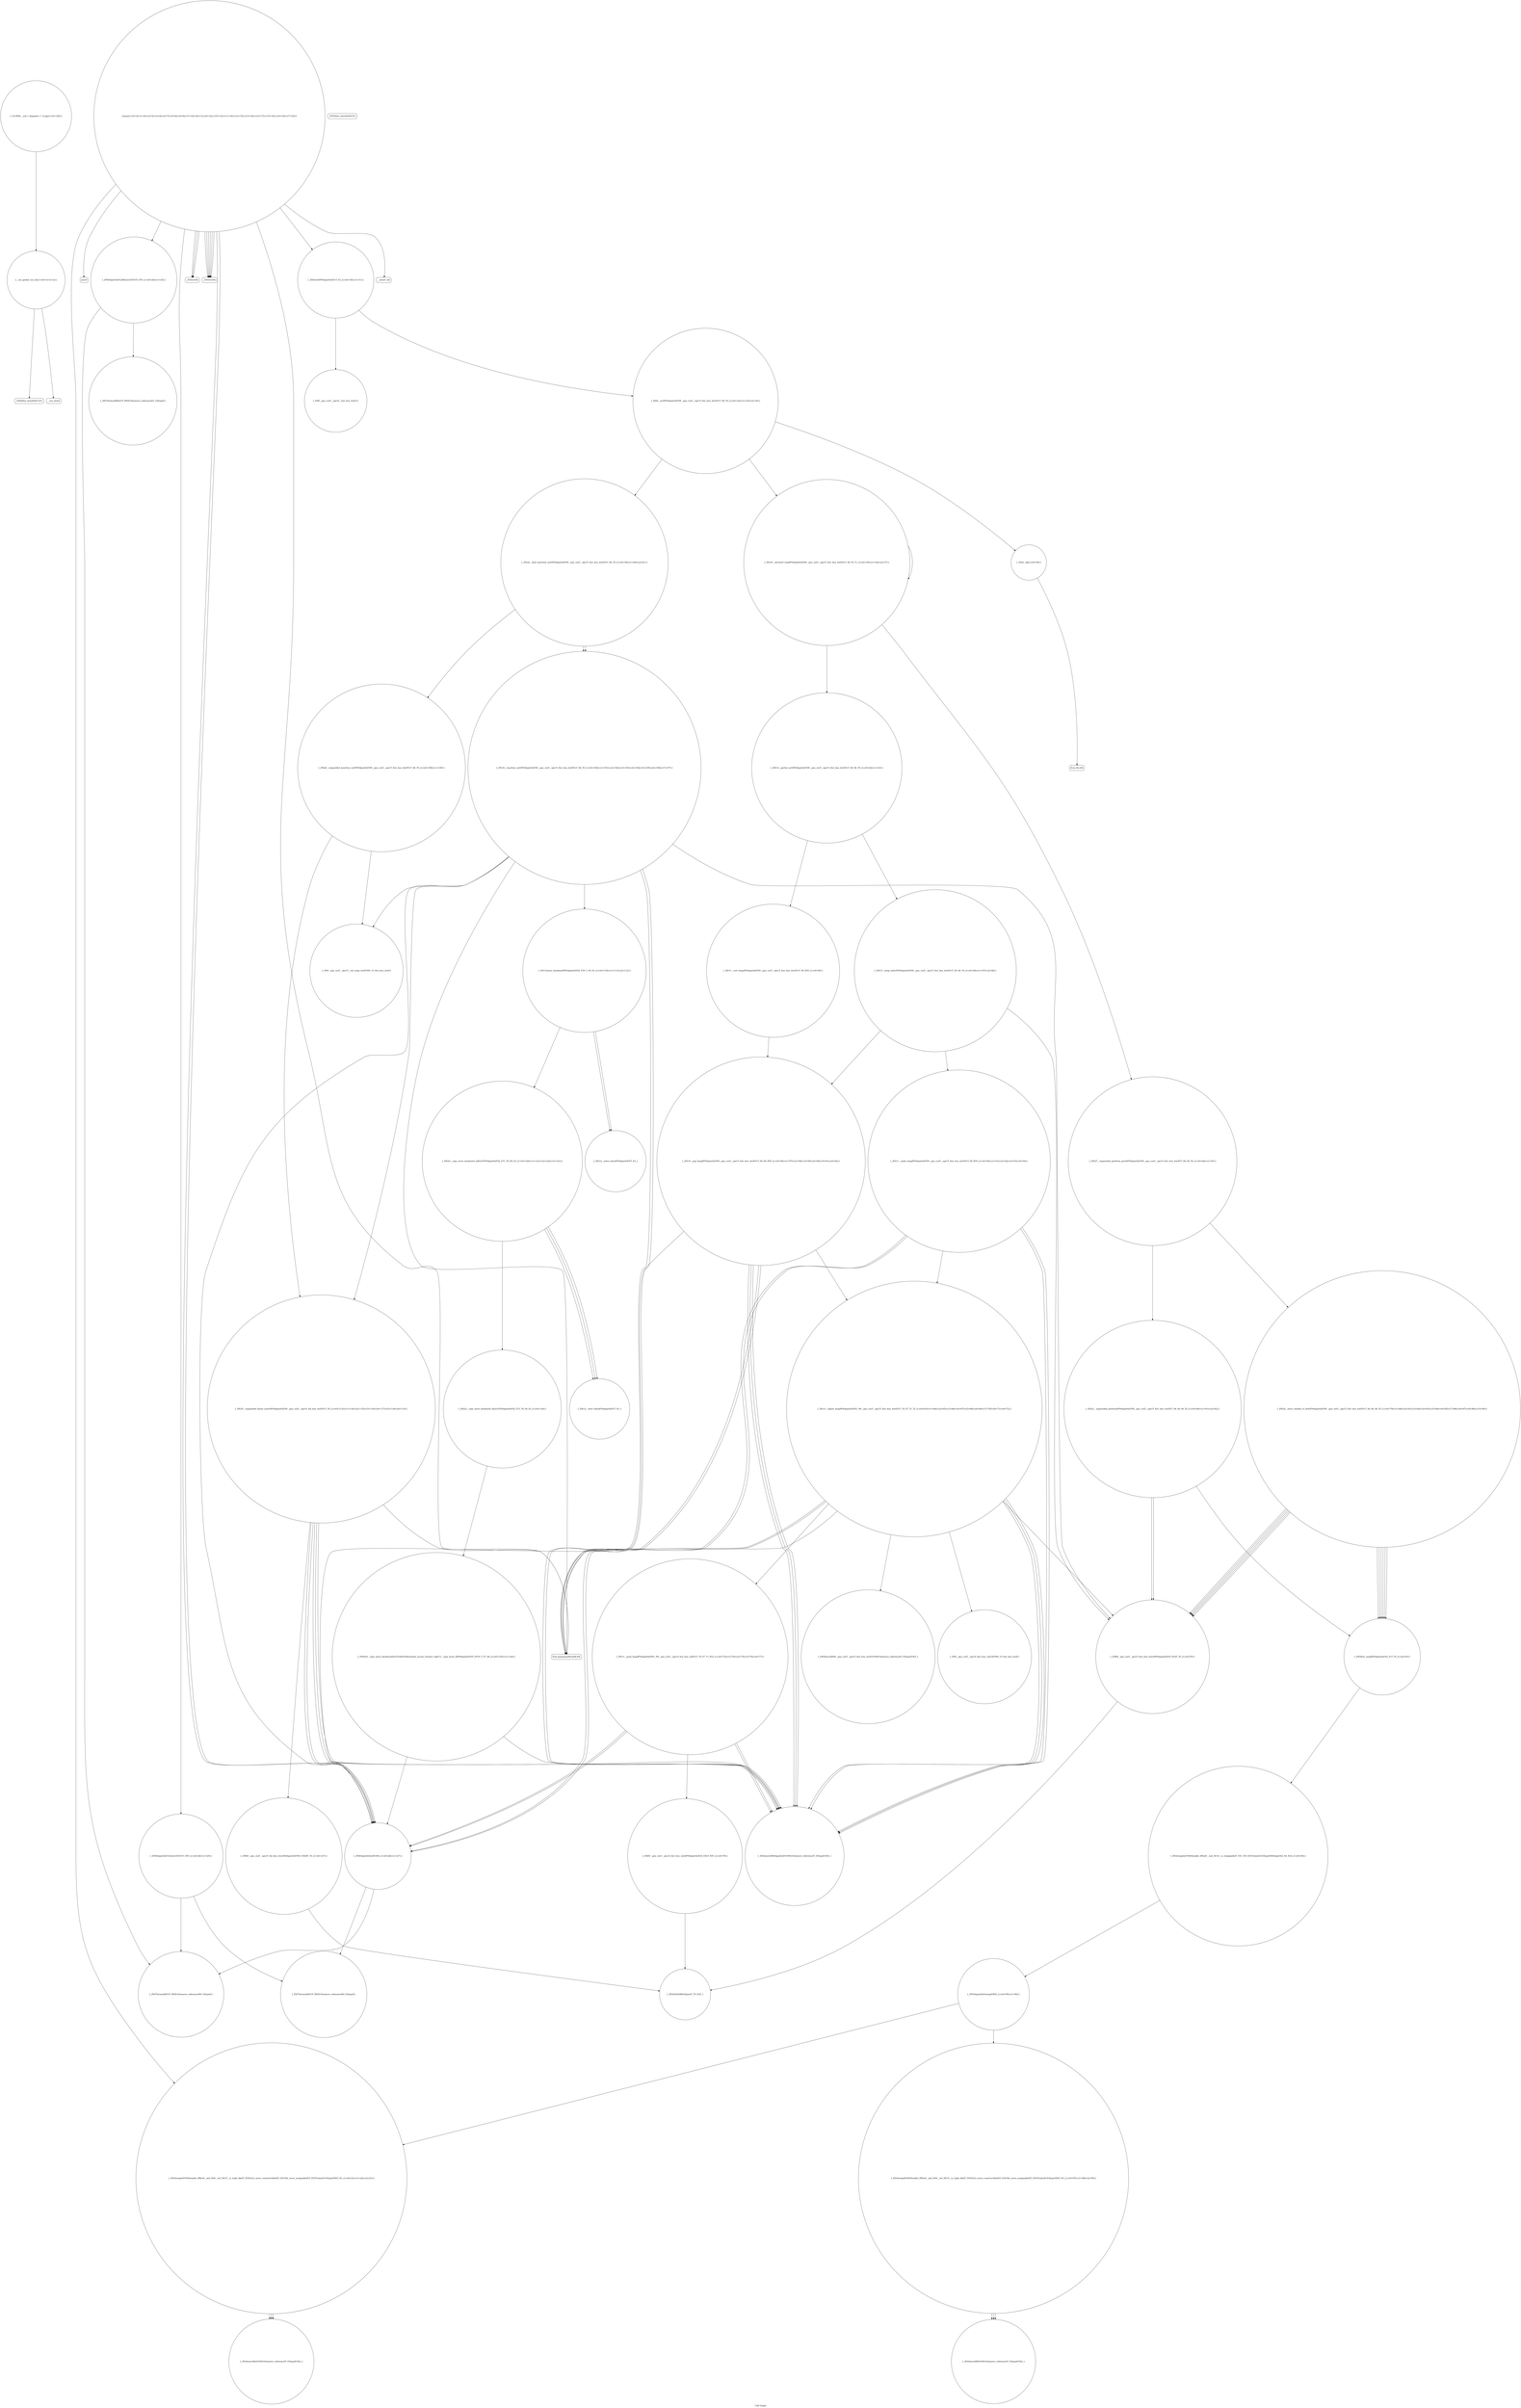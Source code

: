 digraph "Call Graph" {
	label="Call Graph";

	Node0x563264b6c720 [shape=record,shape=circle,label="{__cxx_global_var_init|{<s0>1|<s1>2}}"];
	Node0x563264b6c720:s0 -> Node0x563264b6c7a0[color=black];
	Node0x563264b6c720:s1 -> Node0x563264d3abc0[color=black];
	Node0x563264d3c0c0 [shape=record,shape=Mrecord,label="{llvm.ctlz.i64}"];
	Node0x563264d3adc0 [shape=record,shape=circle,label="{_ZSt4swapIxENSt9enable_ifIXsr6__and_ISt6__not_ISt15__is_tuple_likeIT_EESt21is_move_constructibleIS3_ESt18is_move_assignableIS3_EEE5valueEvE4typeERS3_SC_|{<s0>21|<s1>22|<s2>23}}"];
	Node0x563264d3adc0:s0 -> Node0x563264d3b340[color=black];
	Node0x563264d3adc0:s1 -> Node0x563264d3b340[color=black];
	Node0x563264d3adc0:s2 -> Node0x563264d3b340[color=black];
	Node0x563264d3d460 [shape=record,shape=circle,label="{_ZSt12__miter_baseIPSt4pairIxiEET_S3_}"];
	Node0x563264d3b140 [shape=record,shape=Mrecord,label="{printf}"];
	Node0x563264d3b4c0 [shape=record,shape=circle,label="{_ZSt16__introsort_loopIPSt4pairIxiElN9__gnu_cxx5__ops15_Iter_less_iterEEvT_S6_T0_T1_|{<s0>35|<s1>36|<s2>37}}"];
	Node0x563264d3b4c0:s0 -> Node0x563264d3b640[color=black];
	Node0x563264d3b4c0:s1 -> Node0x563264d3b6c0[color=black];
	Node0x563264d3b4c0:s2 -> Node0x563264d3b4c0[color=black];
	Node0x563264d3b840 [shape=record,shape=circle,label="{_ZSt11__make_heapIPSt4pairIxiEN9__gnu_cxx5__ops15_Iter_less_iterEEvT_S6_RT0_|{<s0>50|<s1>51|<s2>52|<s3>53|<s4>54}}"];
	Node0x563264d3b840:s0 -> Node0x563264d3b9c0[color=black];
	Node0x563264d3b840:s1 -> Node0x563264d3b040[color=black];
	Node0x563264d3b840:s2 -> Node0x563264d3b9c0[color=black];
	Node0x563264d3b840:s3 -> Node0x563264d3b040[color=black];
	Node0x563264d3b840:s4 -> Node0x563264d3ba40[color=black];
	Node0x563264d3bbc0 [shape=record,shape=circle,label="{_ZSt11__push_heapIPSt4pairIxiElS1_N9__gnu_cxx5__ops14_Iter_less_valEEvT_T0_S7_T1_RT2_|{<s0>73|<s1>74|<s2>75|<s3>76|<s4>77}}"];
	Node0x563264d3bbc0:s0 -> Node0x563264d3bc40[color=black];
	Node0x563264d3bbc0:s1 -> Node0x563264d3b9c0[color=black];
	Node0x563264d3bbc0:s2 -> Node0x563264d3aec0[color=black];
	Node0x563264d3bbc0:s3 -> Node0x563264d3b9c0[color=black];
	Node0x563264d3bbc0:s4 -> Node0x563264d3aec0[color=black];
	Node0x563264d3bf40 [shape=record,shape=circle,label="{_ZNSt4pairIxiE4swapERS0_|{<s0>95|<s1>96}}"];
	Node0x563264d3bf40:s0 -> Node0x563264d3adc0[color=black];
	Node0x563264d3bf40:s1 -> Node0x563264d3bfc0[color=black];
	Node0x563264d3ac40 [shape=record,shape=circle,label="{main|{<s0>3|<s1>4|<s2>5|<s3>6|<s4>7|<s5>8|<s6>9|<s7>10|<s8>11|<s9>12|<s10>13|<s11>14|<s12>15|<s13>16|<s14>17|<s15>18|<s16>19|<s17>20}}"];
	Node0x563264d3ac40:s0 -> Node0x563264d3acc0[color=black];
	Node0x563264d3ac40:s1 -> Node0x563264d3acc0[color=black];
	Node0x563264d3ac40:s2 -> Node0x563264d3acc0[color=black];
	Node0x563264d3ac40:s3 -> Node0x563264d3ad40[color=black];
	Node0x563264d3ac40:s4 -> Node0x563264d3ad40[color=black];
	Node0x563264d3ac40:s5 -> Node0x563264d3ad40[color=black];
	Node0x563264d3ac40:s6 -> Node0x563264d3ad40[color=black];
	Node0x563264d3ac40:s7 -> Node0x563264d3ad40[color=black];
	Node0x563264d3ac40:s8 -> Node0x563264d3ad40[color=black];
	Node0x563264d3ac40:s9 -> Node0x563264d3adc0[color=black];
	Node0x563264d3ac40:s10 -> Node0x563264d3ae40[color=black];
	Node0x563264d3ac40:s11 -> Node0x563264d3aec0[color=black];
	Node0x563264d3ac40:s12 -> Node0x563264d3af40[color=black];
	Node0x563264d3ac40:s13 -> Node0x563264d3aec0[color=black];
	Node0x563264d3ac40:s14 -> Node0x563264d3afc0[color=black];
	Node0x563264d3ac40:s15 -> Node0x563264d3b040[color=black];
	Node0x563264d3ac40:s16 -> Node0x563264d3b0c0[color=black];
	Node0x563264d3ac40:s17 -> Node0x563264d3b140[color=black];
	Node0x563264d3d2e0 [shape=record,shape=circle,label="{_ZSt25__unguarded_linear_insertIPSt4pairIxiEN9__gnu_cxx5__ops14_Val_less_iterEEvT_T0_|{<s0>113|<s1>114|<s2>115|<s3>116|<s4>117|<s5>118|<s6>119}}"];
	Node0x563264d3d2e0:s0 -> Node0x563264d3b9c0[color=black];
	Node0x563264d3d2e0:s1 -> Node0x563264d3b040[color=black];
	Node0x563264d3d2e0:s2 -> Node0x563264d3d660[color=black];
	Node0x563264d3d2e0:s3 -> Node0x563264d3b9c0[color=black];
	Node0x563264d3d2e0:s4 -> Node0x563264d3aec0[color=black];
	Node0x563264d3d2e0:s5 -> Node0x563264d3b9c0[color=black];
	Node0x563264d3d2e0:s6 -> Node0x563264d3aec0[color=black];
	Node0x563264d3afc0 [shape=record,shape=circle,label="{_ZSt4sortIPSt4pairIxiEEvT_S3_|{<s0>30|<s1>31}}"];
	Node0x563264d3afc0:s0 -> Node0x563264d3b440[color=black];
	Node0x563264d3afc0:s1 -> Node0x563264d3b3c0[color=black];
	Node0x563264d3d660 [shape=record,shape=circle,label="{_ZNK9__gnu_cxx5__ops14_Val_less_iterclISt4pairIxiEPS4_EEbRT_T0_|{<s0>127}}"];
	Node0x563264d3d660:s0 -> Node0x563264d3bcc0[color=black];
	Node0x563264d3b340 [shape=record,shape=circle,label="{_ZSt4moveIRxEONSt16remove_referenceIT_E4typeEOS2_}"];
	Node0x563264d3b6c0 [shape=record,shape=circle,label="{_ZSt27__unguarded_partition_pivotIPSt4pairIxiEN9__gnu_cxx5__ops15_Iter_less_iterEET_S6_S6_T0_|{<s0>44|<s1>45}}"];
	Node0x563264d3b6c0:s0 -> Node0x563264d3bd40[color=black];
	Node0x563264d3b6c0:s1 -> Node0x563264d3bdc0[color=black];
	Node0x563264d3ba40 [shape=record,shape=circle,label="{_ZSt13__adjust_heapIPSt4pairIxiElS1_N9__gnu_cxx5__ops15_Iter_less_iterEEvT_T0_S7_T1_T2_|{<s0>63|<s1>64|<s2>65|<s3>66|<s4>67|<s5>68|<s6>69|<s7>70|<s8>71|<s9>72}}"];
	Node0x563264d3ba40:s0 -> Node0x563264d3b8c0[color=black];
	Node0x563264d3ba40:s1 -> Node0x563264d3b9c0[color=black];
	Node0x563264d3ba40:s2 -> Node0x563264d3aec0[color=black];
	Node0x563264d3ba40:s3 -> Node0x563264d3b9c0[color=black];
	Node0x563264d3ba40:s4 -> Node0x563264d3aec0[color=black];
	Node0x563264d3ba40:s5 -> Node0x563264d3bac0[color=black];
	Node0x563264d3ba40:s6 -> Node0x563264d3bb40[color=black];
	Node0x563264d3ba40:s7 -> Node0x563264d3b9c0[color=black];
	Node0x563264d3ba40:s8 -> Node0x563264d3b040[color=black];
	Node0x563264d3ba40:s9 -> Node0x563264d3bbc0[color=black];
	Node0x563264d3bdc0 [shape=record,shape=circle,label="{_ZSt21__unguarded_partitionIPSt4pairIxiEN9__gnu_cxx5__ops15_Iter_less_iterEET_S6_S6_S6_T0_|{<s0>90|<s1>91|<s2>92}}"];
	Node0x563264d3bdc0:s0 -> Node0x563264d3b8c0[color=black];
	Node0x563264d3bdc0:s1 -> Node0x563264d3b8c0[color=black];
	Node0x563264d3bdc0:s2 -> Node0x563264d3be40[color=black];
	Node0x563264b6c7a0 [shape=record,shape=Mrecord,label="{_ZNSt8ios_base4InitC1Ev}"];
	Node0x563264d3c140 [shape=record,shape=circle,label="{_ZSt16__insertion_sortIPSt4pairIxiEN9__gnu_cxx5__ops15_Iter_less_iterEEvT_S6_T0_|{<s0>100|<s1>101|<s2>102|<s3>103|<s4>104|<s5>105|<s6>106|<s7>107}}"];
	Node0x563264d3c140:s0 -> Node0x563264d3b8c0[color=black];
	Node0x563264d3c140:s1 -> Node0x563264d3b9c0[color=black];
	Node0x563264d3c140:s2 -> Node0x563264d3b040[color=black];
	Node0x563264d3c140:s3 -> Node0x563264d3d260[color=black];
	Node0x563264d3c140:s4 -> Node0x563264d3b9c0[color=black];
	Node0x563264d3c140:s5 -> Node0x563264d3aec0[color=black];
	Node0x563264d3c140:s6 -> Node0x563264d3d360[color=black];
	Node0x563264d3c140:s7 -> Node0x563264d3d2e0[color=black];
	Node0x563264d3ae40 [shape=record,shape=circle,label="{_ZNSt4pairIxiEC2IRxiLb1EEEOT_OT0_|{<s0>24|<s1>25}}"];
	Node0x563264d3ae40:s0 -> Node0x563264d3b1c0[color=black];
	Node0x563264d3ae40:s1 -> Node0x563264d3b240[color=black];
	Node0x563264d3d4e0 [shape=record,shape=circle,label="{_ZSt22__copy_move_backward_aILb1EPSt4pairIxiES2_ET1_T0_S4_S3_|{<s0>124}}"];
	Node0x563264d3d4e0:s0 -> Node0x563264d3d5e0[color=black];
	Node0x563264d3b1c0 [shape=record,shape=circle,label="{_ZSt7forwardIRxEOT_RNSt16remove_referenceIS1_E4typeE}"];
	Node0x563264d3b540 [shape=record,shape=circle,label="{_ZSt4__lgl|{<s0>38}}"];
	Node0x563264d3b540:s0 -> Node0x563264d3c0c0[color=black];
	Node0x563264d3b8c0 [shape=record,shape=circle,label="{_ZNK9__gnu_cxx5__ops15_Iter_less_iterclIPSt4pairIxiES5_EEbT_T0_|{<s0>55}}"];
	Node0x563264d3b8c0:s0 -> Node0x563264d3bcc0[color=black];
	Node0x563264d3bc40 [shape=record,shape=circle,label="{_ZNK9__gnu_cxx5__ops14_Iter_less_valclIPSt4pairIxiES4_EEbT_RT0_|{<s0>78}}"];
	Node0x563264d3bc40:s0 -> Node0x563264d3bcc0[color=black];
	Node0x563264d3bfc0 [shape=record,shape=circle,label="{_ZSt4swapIiENSt9enable_ifIXsr6__and_ISt6__not_ISt15__is_tuple_likeIT_EESt21is_move_constructibleIS3_ESt18is_move_assignableIS3_EEE5valueEvE4typeERS3_SC_|{<s0>97|<s1>98|<s2>99}}"];
	Node0x563264d3bfc0:s0 -> Node0x563264d3c040[color=black];
	Node0x563264d3bfc0:s1 -> Node0x563264d3c040[color=black];
	Node0x563264d3bfc0:s2 -> Node0x563264d3c040[color=black];
	Node0x563264d3acc0 [shape=record,shape=Mrecord,label="{_ZNSirsERi}"];
	Node0x563264d3d360 [shape=record,shape=circle,label="{_ZN9__gnu_cxx5__ops15__val_comp_iterENS0_15_Iter_less_iterE}"];
	Node0x563264d3b040 [shape=record,shape=Mrecord,label="{llvm.memcpy.p0i8.p0i8.i64}"];
	Node0x563264d3d6e0 [shape=record,shape=circle,label="{_GLOBAL__sub_I_Anjupiter_1_0.cpp|{<s0>128}}"];
	Node0x563264d3d6e0:s0 -> Node0x563264b6c720[color=black];
	Node0x563264d3b3c0 [shape=record,shape=circle,label="{_ZSt6__sortIPSt4pairIxiEN9__gnu_cxx5__ops15_Iter_less_iterEEvT_S6_T0_|{<s0>32|<s1>33|<s2>34}}"];
	Node0x563264d3b3c0:s0 -> Node0x563264d3b540[color=black];
	Node0x563264d3b3c0:s1 -> Node0x563264d3b4c0[color=black];
	Node0x563264d3b3c0:s2 -> Node0x563264d3b5c0[color=black];
	Node0x563264d3b740 [shape=record,shape=circle,label="{_ZSt13__heap_selectIPSt4pairIxiEN9__gnu_cxx5__ops15_Iter_less_iterEEvT_S6_S6_T0_|{<s0>46|<s1>47|<s2>48}}"];
	Node0x563264d3b740:s0 -> Node0x563264d3b840[color=black];
	Node0x563264d3b740:s1 -> Node0x563264d3b8c0[color=black];
	Node0x563264d3b740:s2 -> Node0x563264d3b940[color=black];
	Node0x563264d3bac0 [shape=record,shape=circle,label="{_ZSt4moveIRN9__gnu_cxx5__ops15_Iter_less_iterEEONSt16remove_referenceIT_E4typeEOS5_}"];
	Node0x563264d3be40 [shape=record,shape=circle,label="{_ZSt9iter_swapIPSt4pairIxiES2_EvT_T0_|{<s0>93}}"];
	Node0x563264d3be40:s0 -> Node0x563264d3bec0[color=black];
	Node0x563264d3ab40 [shape=record,shape=Mrecord,label="{_ZNSt8ios_base4InitD1Ev}"];
	Node0x563264d3c1c0 [shape=record,shape=circle,label="{_ZSt26__unguarded_insertion_sortIPSt4pairIxiEN9__gnu_cxx5__ops15_Iter_less_iterEEvT_S6_T0_|{<s0>108|<s1>109}}"];
	Node0x563264d3c1c0:s0 -> Node0x563264d3d360[color=black];
	Node0x563264d3c1c0:s1 -> Node0x563264d3d2e0[color=black];
	Node0x563264d3aec0 [shape=record,shape=circle,label="{_ZNSt4pairIxiEaSEOS0_|{<s0>26|<s1>27}}"];
	Node0x563264d3aec0:s0 -> Node0x563264d3b2c0[color=black];
	Node0x563264d3aec0:s1 -> Node0x563264d3b240[color=black];
	Node0x563264d3d560 [shape=record,shape=circle,label="{_ZSt12__niter_baseIPSt4pairIxiEET_S3_}"];
	Node0x563264d3b240 [shape=record,shape=circle,label="{_ZSt7forwardIiEOT_RNSt16remove_referenceIS0_E4typeE}"];
	Node0x563264d3b5c0 [shape=record,shape=circle,label="{_ZSt22__final_insertion_sortIPSt4pairIxiEN9__gnu_cxx5__ops15_Iter_less_iterEEvT_S6_T0_|{<s0>39|<s1>40|<s2>41}}"];
	Node0x563264d3b5c0:s0 -> Node0x563264d3c140[color=black];
	Node0x563264d3b5c0:s1 -> Node0x563264d3c1c0[color=black];
	Node0x563264d3b5c0:s2 -> Node0x563264d3c140[color=black];
	Node0x563264d3b940 [shape=record,shape=circle,label="{_ZSt10__pop_heapIPSt4pairIxiEN9__gnu_cxx5__ops15_Iter_less_iterEEvT_S6_S6_RT0_|{<s0>56|<s1>57|<s2>58|<s3>59|<s4>60|<s5>61|<s6>62}}"];
	Node0x563264d3b940:s0 -> Node0x563264d3b9c0[color=black];
	Node0x563264d3b940:s1 -> Node0x563264d3b040[color=black];
	Node0x563264d3b940:s2 -> Node0x563264d3b9c0[color=black];
	Node0x563264d3b940:s3 -> Node0x563264d3aec0[color=black];
	Node0x563264d3b940:s4 -> Node0x563264d3b9c0[color=black];
	Node0x563264d3b940:s5 -> Node0x563264d3b040[color=black];
	Node0x563264d3b940:s6 -> Node0x563264d3ba40[color=black];
	Node0x563264d3bcc0 [shape=record,shape=circle,label="{_ZStltIxiEbRKSt4pairIT_T0_ES5_}"];
	Node0x563264d3c040 [shape=record,shape=circle,label="{_ZSt4moveIRiEONSt16remove_referenceIT_E4typeEOS2_}"];
	Node0x563264d3ad40 [shape=record,shape=Mrecord,label="{_ZNSirsERx}"];
	Node0x563264d3d3e0 [shape=record,shape=circle,label="{_ZSt23__copy_move_backward_a2ILb1EPSt4pairIxiES2_ET1_T0_S4_S3_|{<s0>120|<s1>121|<s2>122|<s3>123}}"];
	Node0x563264d3d3e0:s0 -> Node0x563264d3d560[color=black];
	Node0x563264d3d3e0:s1 -> Node0x563264d3d560[color=black];
	Node0x563264d3d3e0:s2 -> Node0x563264d3d560[color=black];
	Node0x563264d3d3e0:s3 -> Node0x563264d3d4e0[color=black];
	Node0x563264d3b0c0 [shape=record,shape=Mrecord,label="{__assert_fail}"];
	Node0x563264d3b440 [shape=record,shape=circle,label="{_ZN9__gnu_cxx5__ops16__iter_less_iterEv}"];
	Node0x563264d3b7c0 [shape=record,shape=circle,label="{_ZSt11__sort_heapIPSt4pairIxiEN9__gnu_cxx5__ops15_Iter_less_iterEEvT_S6_RT0_|{<s0>49}}"];
	Node0x563264d3b7c0:s0 -> Node0x563264d3b940[color=black];
	Node0x563264d3bb40 [shape=record,shape=circle,label="{_ZN9__gnu_cxx5__ops14_Iter_less_valC2ENS0_15_Iter_less_iterE}"];
	Node0x563264d3bec0 [shape=record,shape=circle,label="{_ZSt4swapIxiENSt9enable_ifIXsr6__and_ISt14__is_swappableIT_ES1_IT0_EEE5valueEvE4typeERSt4pairIS2_S4_ESA_|{<s0>94}}"];
	Node0x563264d3bec0:s0 -> Node0x563264d3bf40[color=black];
	Node0x563264d3abc0 [shape=record,shape=Mrecord,label="{__cxa_atexit}"];
	Node0x563264d3d260 [shape=record,shape=circle,label="{_ZSt13move_backwardIPSt4pairIxiES2_ET0_T_S4_S3_|{<s0>110|<s1>111|<s2>112}}"];
	Node0x563264d3d260:s0 -> Node0x563264d3d460[color=black];
	Node0x563264d3d260:s1 -> Node0x563264d3d460[color=black];
	Node0x563264d3d260:s2 -> Node0x563264d3d3e0[color=black];
	Node0x563264d3af40 [shape=record,shape=circle,label="{_ZNSt4pairIxiEC2IxiLb1EEEOT_OT0_|{<s0>28|<s1>29}}"];
	Node0x563264d3af40:s0 -> Node0x563264d3b2c0[color=black];
	Node0x563264d3af40:s1 -> Node0x563264d3b240[color=black];
	Node0x563264d3d5e0 [shape=record,shape=circle,label="{_ZNSt20__copy_move_backwardILb1ELb0ESt26random_access_iterator_tagE13__copy_move_bIPSt4pairIxiES5_EET0_T_S7_S6_|{<s0>125|<s1>126}}"];
	Node0x563264d3d5e0:s0 -> Node0x563264d3b9c0[color=black];
	Node0x563264d3d5e0:s1 -> Node0x563264d3aec0[color=black];
	Node0x563264d3b2c0 [shape=record,shape=circle,label="{_ZSt7forwardIxEOT_RNSt16remove_referenceIS0_E4typeE}"];
	Node0x563264d3b640 [shape=record,shape=circle,label="{_ZSt14__partial_sortIPSt4pairIxiEN9__gnu_cxx5__ops15_Iter_less_iterEEvT_S6_S6_T0_|{<s0>42|<s1>43}}"];
	Node0x563264d3b640:s0 -> Node0x563264d3b740[color=black];
	Node0x563264d3b640:s1 -> Node0x563264d3b7c0[color=black];
	Node0x563264d3b9c0 [shape=record,shape=circle,label="{_ZSt4moveIRSt4pairIxiEEONSt16remove_referenceIT_E4typeEOS4_}"];
	Node0x563264d3bd40 [shape=record,shape=circle,label="{_ZSt22__move_median_to_firstIPSt4pairIxiEN9__gnu_cxx5__ops15_Iter_less_iterEEvT_S6_S6_S6_T0_|{<s0>79|<s1>80|<s2>81|<s3>82|<s4>83|<s5>84|<s6>85|<s7>86|<s8>87|<s9>88|<s10>89}}"];
	Node0x563264d3bd40:s0 -> Node0x563264d3b8c0[color=black];
	Node0x563264d3bd40:s1 -> Node0x563264d3b8c0[color=black];
	Node0x563264d3bd40:s2 -> Node0x563264d3be40[color=black];
	Node0x563264d3bd40:s3 -> Node0x563264d3b8c0[color=black];
	Node0x563264d3bd40:s4 -> Node0x563264d3be40[color=black];
	Node0x563264d3bd40:s5 -> Node0x563264d3be40[color=black];
	Node0x563264d3bd40:s6 -> Node0x563264d3b8c0[color=black];
	Node0x563264d3bd40:s7 -> Node0x563264d3be40[color=black];
	Node0x563264d3bd40:s8 -> Node0x563264d3b8c0[color=black];
	Node0x563264d3bd40:s9 -> Node0x563264d3be40[color=black];
	Node0x563264d3bd40:s10 -> Node0x563264d3be40[color=black];
}
